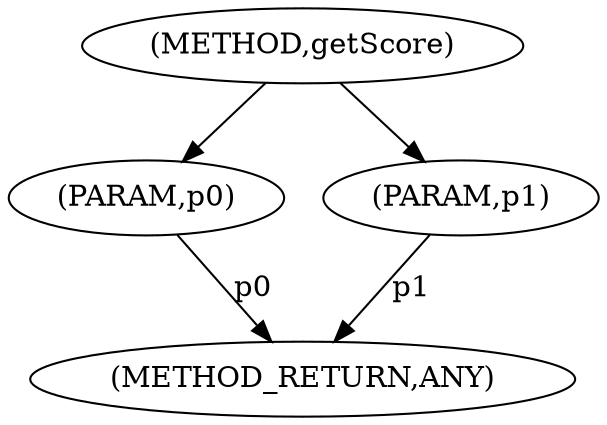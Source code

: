 digraph "getScore" {  
"986" [label = <(METHOD,getScore)> ]
"990" [label = <(METHOD_RETURN,ANY)> ]
"987" [label = <(PARAM,p0)> ]
"988" [label = <(PARAM,p1)> ]
  "987" -> "990"  [ label = "p0"] 
  "988" -> "990"  [ label = "p1"] 
  "986" -> "987" 
  "986" -> "988" 
}
